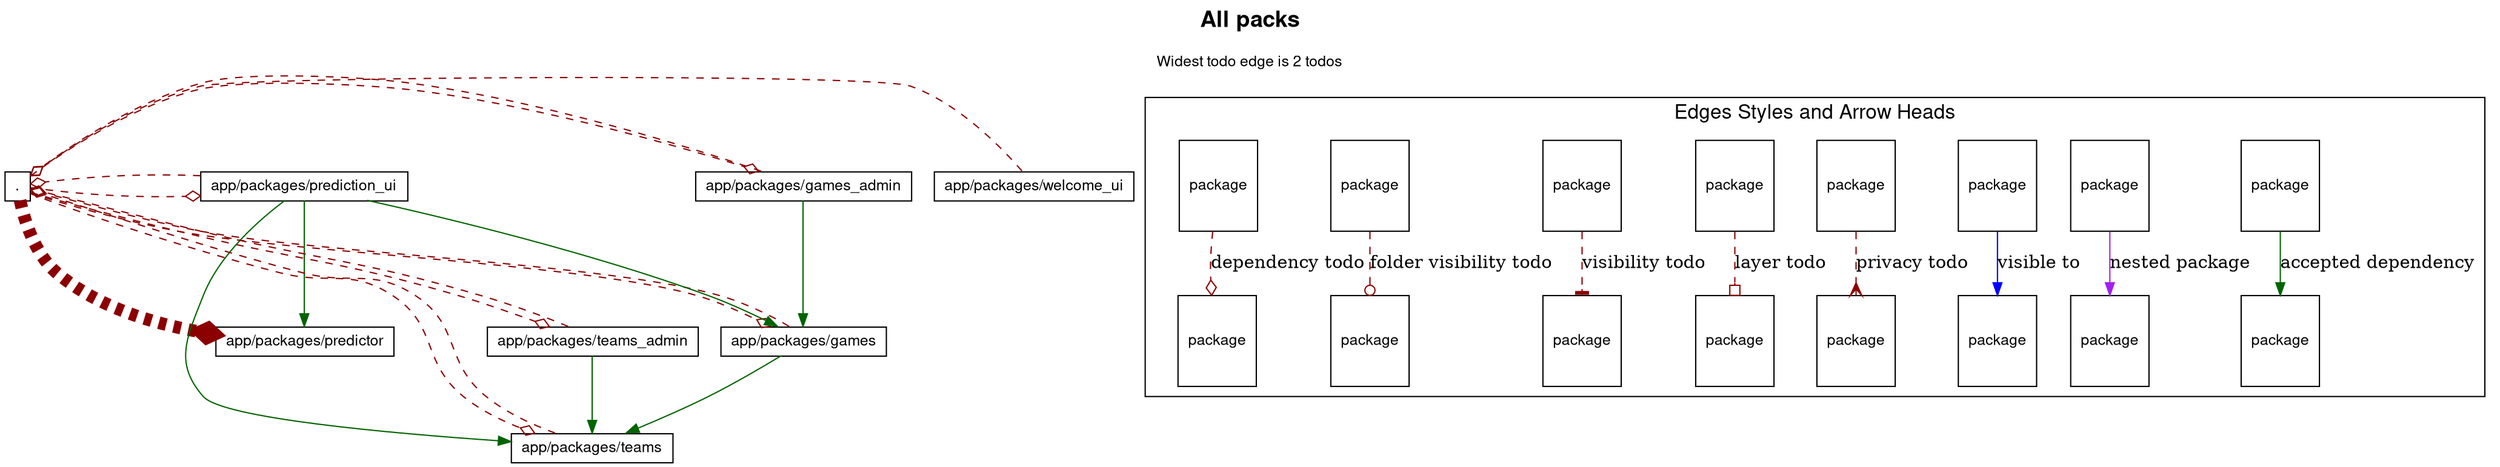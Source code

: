 digraph package_diagram {
  rankdir=TD
  graph [
    labelloc="t"
    fontname="Helvetica,Arial,sans-serif"
    dpi=100
    layout=dot
    label=<<b>All packs</b><br/><br/><font point-size='12'>Widest todo edge is 2 todos</font>>
    fontsize=18
  ]
  node [
    fontname="Helvetica,Arial,sans-serif"
    fontsize=26.0
    fontcolor=black
    fillcolor=white
    color=black
    height=1.0
    style=filled
    shape=plain
  ]
    subgraph NotInLayer {
      shape=box
      color=darkgrey
      fillcolor=lightblue
      style=filled
        cluster=false
        "." [
            fontsize=12.0
            label= <
                <table border='0' cellborder='1' cellspacing='0' cellpadding='4'>
                  <tr> <td align='left'> . </td> </tr>
                </table>
              >
          ]
        
        "app/packages/games" [
            fontsize=12.0
            label= <
                <table border='0' cellborder='1' cellspacing='0' cellpadding='4'>
                  <tr> <td align='left'> app/packages/games </td> </tr>
                </table>
              >
          ]
        
        "app/packages/games_admin" [
            fontsize=12.0
            label= <
                <table border='0' cellborder='1' cellspacing='0' cellpadding='4'>
                  <tr> <td align='left'> app/packages/games_admin </td> </tr>
                </table>
              >
          ]
        
        "app/packages/prediction_ui" [
            fontsize=12.0
            label= <
                <table border='0' cellborder='1' cellspacing='0' cellpadding='4'>
                  <tr> <td align='left'> app/packages/prediction_ui </td> </tr>
                </table>
              >
          ]
        
        "app/packages/predictor" [
            fontsize=12.0
            label= <
                <table border='0' cellborder='1' cellspacing='0' cellpadding='4'>
                  <tr> <td align='left'> app/packages/predictor </td> </tr>
                </table>
              >
          ]
        
        "app/packages/teams" [
            fontsize=12.0
            label= <
                <table border='0' cellborder='1' cellspacing='0' cellpadding='4'>
                  <tr> <td align='left'> app/packages/teams </td> </tr>
                </table>
              >
          ]
        
        "app/packages/teams_admin" [
            fontsize=12.0
            label= <
                <table border='0' cellborder='1' cellspacing='0' cellpadding='4'>
                  <tr> <td align='left'> app/packages/teams_admin </td> </tr>
                </table>
              >
          ]
        
        "app/packages/welcome_ui" [
            fontsize=12.0
            label= <
                <table border='0' cellborder='1' cellspacing='0' cellpadding='4'>
                  <tr> <td align='left'> app/packages/welcome_ui </td> </tr>
                </table>
              >
          ]
        
    }
          "app/packages/games" -> "app/packages/teams" [ color=darkgreen ]
          "app/packages/games_admin" -> "app/packages/games" [ color=darkgreen ]
          "app/packages/prediction_ui" -> "app/packages/games" [ color=darkgreen ]
          "app/packages/prediction_ui" -> "app/packages/predictor" [ color=darkgreen ]
          "app/packages/prediction_ui" -> "app/packages/teams" [ color=darkgreen ]
          "app/packages/teams_admin" -> "app/packages/teams" [ color=darkgreen ]
            "." -> "app/packages/games" [
                constraint=false
              # headlabel="dependency"
color=darkred style=dashed arrowhead=odiamond
              penwidth=1.0            ]
            "." -> "app/packages/games_admin" [
                constraint=false
              # headlabel="dependency"
color=darkred style=dashed arrowhead=odiamond
              penwidth=1.0            ]
            "." -> "app/packages/prediction_ui" [
                constraint=false
              # headlabel="dependency"
color=darkred style=dashed arrowhead=odiamond
              penwidth=1.0            ]
            "." -> "app/packages/predictor" [
                constraint=false
              # headlabel="dependency"
color=darkred style=dashed arrowhead=odiamond
              penwidth=10.0            ]
            "." -> "app/packages/teams" [
                constraint=false
              # headlabel="dependency"
color=darkred style=dashed arrowhead=odiamond
              penwidth=1.0            ]
            "." -> "app/packages/teams_admin" [
                constraint=false
              # headlabel="dependency"
color=darkred style=dashed arrowhead=odiamond
              penwidth=1.0            ]
            "app/packages/games" -> "." [
                constraint=false
              # headlabel="dependency"
color=darkred style=dashed arrowhead=odiamond
              penwidth=1.0            ]
            "app/packages/games_admin" -> "." [
                constraint=false
              # headlabel="dependency"
color=darkred style=dashed arrowhead=odiamond
              penwidth=1.0            ]
            "app/packages/prediction_ui" -> "." [
                constraint=false
              # headlabel="dependency"
color=darkred style=dashed arrowhead=odiamond
              penwidth=1.0            ]
            "app/packages/teams" -> "." [
                constraint=false
              # headlabel="dependency"
color=darkred style=dashed arrowhead=odiamond
              penwidth=1.0            ]
            "app/packages/teams_admin" -> "." [
                constraint=false
              # headlabel="dependency"
color=darkred style=dashed arrowhead=odiamond
              penwidth=1.0            ]
            "app/packages/welcome_ui" -> "." [
                constraint=false
              # headlabel="dependency"
color=darkred style=dashed arrowhead=odiamond
              penwidth=1.0            ]
    subgraph cluster_legend {
      fontsize=16
      label="Edges Styles and Arrow Heads"
      A [ fontsize=12 shape=box label="package"]
      B [ fontsize=12 shape=box label="package"]
      A -> B [label="accepted dependency" color=darkgreen]
      M [ fontsize=12 shape=box label="package"]
      N [ fontsize=12 shape=box label="package"]
      M -> N [label="nested package" color=purple]
      O [ fontsize=12 shape=box label="package"]
      P [ fontsize=12 shape=box label="package"]
      O -> P [label="visible to" color=blue]
      C [ fontsize=12 shape=box label="package"]
      D [ fontsize=12 shape=box label="package"]
      C -> D [label="privacy todo" color=darkred style=dashed arrowhead=crow]
      E [ fontsize=12 shape=box label="package"]
      F [ fontsize=12 shape=box label="package"]
      E -> F [label="layer todo" color=darkred style=dashed arrowhead=obox]
      G [ fontsize=12 shape=box label="package"]
      H [ fontsize=12 shape=box label="package"]
      G -> H [label="visibility todo" color=darkred style=dashed arrowhead=tee]
      I [ fontsize=12 shape=box label="package"]
      J [ fontsize=12 shape=box label="package"]
      I -> J [label="folder visibility todo" color=darkred style=dashed arrowhead=odot]
      K [ fontsize=12 shape=box label="package"]
      L [ fontsize=12 shape=box label="package"]
      K -> L [label="dependency todo" color=darkred style=dashed arrowhead=odiamond]
      LEGEND_NODE_1 [ label="" peripheries=0 height=0 width=0 style=invis ]
      LEGEND_NODE_2 [ label="" peripheries=0 height=0 width=0 style=invis ]
      LEGEND_NODE_1 -> LEGEND_NODE_2 [ style=invis ]
    }
  subgraph cluster_teams_legend {
    fontsize=16
    label="Team Colors"


  }
    LEGEND_NODE_2 -> "" [style=invis]
}
